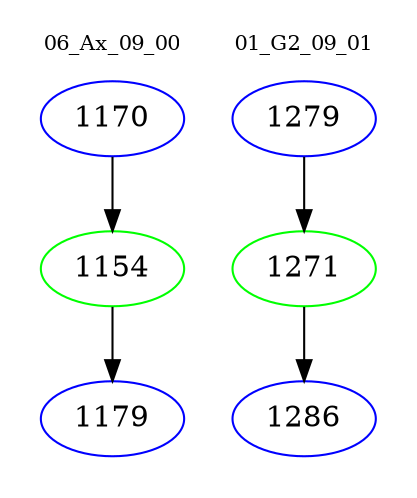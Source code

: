 digraph{
subgraph cluster_0 {
color = white
label = "06_Ax_09_00";
fontsize=10;
T0_1170 [label="1170", color="blue"]
T0_1170 -> T0_1154 [color="black"]
T0_1154 [label="1154", color="green"]
T0_1154 -> T0_1179 [color="black"]
T0_1179 [label="1179", color="blue"]
}
subgraph cluster_1 {
color = white
label = "01_G2_09_01";
fontsize=10;
T1_1279 [label="1279", color="blue"]
T1_1279 -> T1_1271 [color="black"]
T1_1271 [label="1271", color="green"]
T1_1271 -> T1_1286 [color="black"]
T1_1286 [label="1286", color="blue"]
}
}
